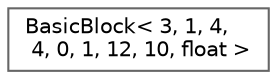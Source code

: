 digraph "Graphical Class Hierarchy"
{
 // LATEX_PDF_SIZE
  bgcolor="transparent";
  edge [fontname=Helvetica,fontsize=10,labelfontname=Helvetica,labelfontsize=10];
  node [fontname=Helvetica,fontsize=10,shape=box,height=0.2,width=0.4];
  rankdir="LR";
  Node0 [id="Node000000",label="BasicBlock\< 3, 1, 4,\l 4, 0, 1, 12, 10, float \>",height=0.2,width=0.4,color="grey40", fillcolor="white", style="filled",URL="$class_basic_block.html",tooltip=" "];
}
